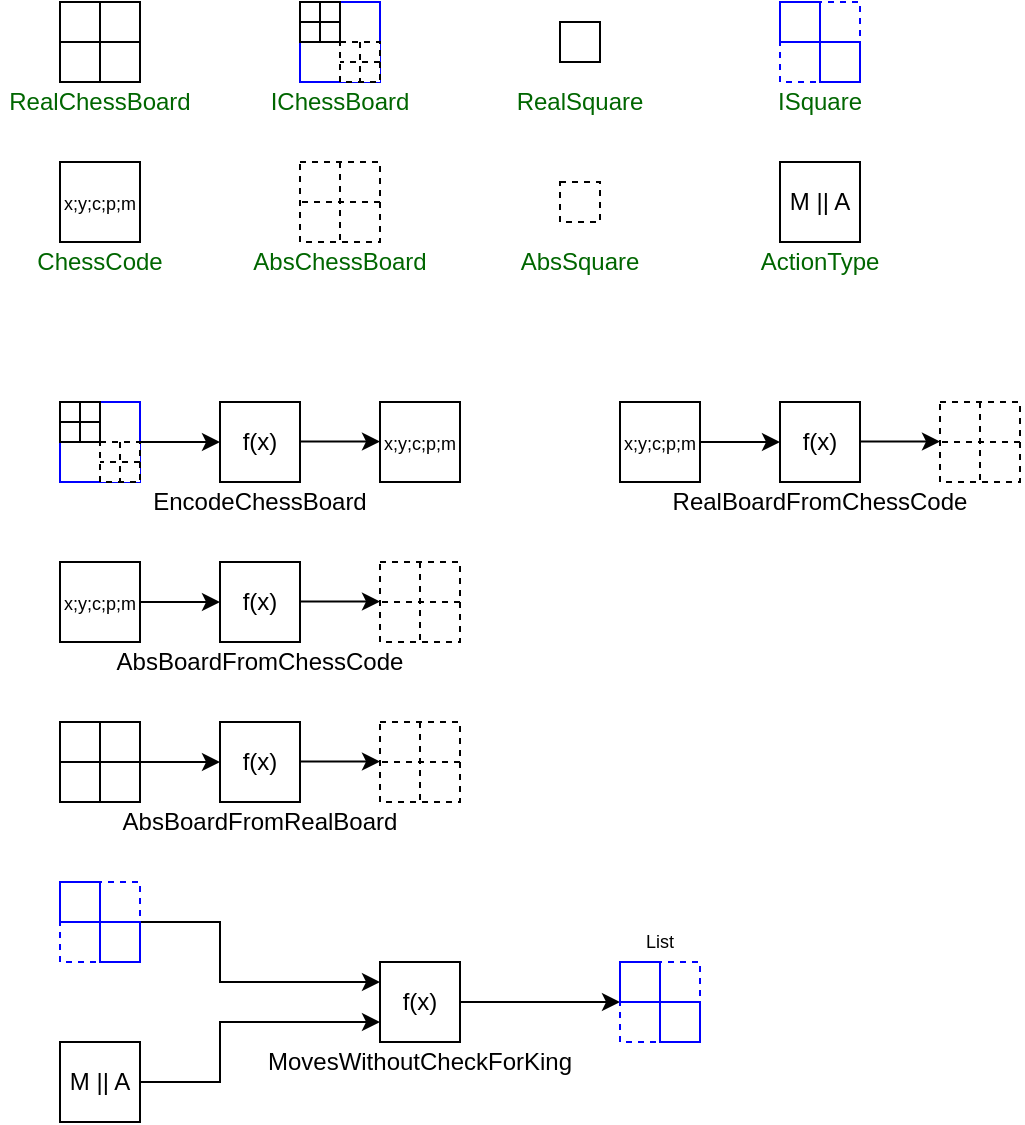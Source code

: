 <mxfile version="15.5.9" type="device"><diagram name="Page-1" id="42789a77-a242-8287-6e28-9cd8cfd52e62"><mxGraphModel dx="813" dy="435" grid="1" gridSize="10" guides="1" tooltips="1" connect="1" arrows="1" fold="1" page="1" pageScale="1" pageWidth="1100" pageHeight="850" background="none" math="0" shadow="0"><root><mxCell id="0"/><mxCell id="1" parent="0"/><mxCell id="XnDeoEIbJr2QDZGbCMXA-2" value="f(x)" style="rounded=0;whiteSpace=wrap;html=1;" vertex="1" parent="1"><mxGeometry x="120" y="200" width="40" height="40" as="geometry"/></mxCell><mxCell id="XnDeoEIbJr2QDZGbCMXA-3" value="EncodeChessBoard" style="text;html=1;strokeColor=none;fillColor=none;align=center;verticalAlign=middle;whiteSpace=wrap;rounded=0;" vertex="1" parent="1"><mxGeometry x="80" y="240" width="120" height="20" as="geometry"/></mxCell><mxCell id="XnDeoEIbJr2QDZGbCMXA-4" value="" style="endArrow=classic;html=1;rounded=0;entryX=0;entryY=0.5;entryDx=0;entryDy=0;" edge="1" parent="1" target="XnDeoEIbJr2QDZGbCMXA-2"><mxGeometry width="50" height="50" relative="1" as="geometry"><mxPoint x="80" y="220" as="sourcePoint"/><mxPoint x="270" y="270" as="targetPoint"/></mxGeometry></mxCell><mxCell id="XnDeoEIbJr2QDZGbCMXA-6" value="" style="endArrow=classic;html=1;rounded=0;entryX=0;entryY=0.5;entryDx=0;entryDy=0;" edge="1" parent="1"><mxGeometry width="50" height="50" relative="1" as="geometry"><mxPoint x="160" y="219.76" as="sourcePoint"/><mxPoint x="200" y="219.76" as="targetPoint"/></mxGeometry></mxCell><mxCell id="XnDeoEIbJr2QDZGbCMXA-7" value="&lt;font color=&quot;#006600&quot;&gt;IChessBoard&lt;/font&gt;" style="text;html=1;strokeColor=none;fillColor=none;align=center;verticalAlign=middle;whiteSpace=wrap;rounded=0;" vertex="1" parent="1"><mxGeometry x="145" y="40" width="70" height="20" as="geometry"/></mxCell><mxCell id="XnDeoEIbJr2QDZGbCMXA-8" value="&lt;font color=&quot;#006600&quot;&gt;ChessCode&lt;/font&gt;" style="text;html=1;strokeColor=none;fillColor=none;align=center;verticalAlign=middle;whiteSpace=wrap;rounded=0;" vertex="1" parent="1"><mxGeometry x="30" y="120" width="60" height="20" as="geometry"/></mxCell><mxCell id="XnDeoEIbJr2QDZGbCMXA-9" value="f(x)" style="rounded=0;whiteSpace=wrap;html=1;" vertex="1" parent="1"><mxGeometry x="120" y="280" width="40" height="40" as="geometry"/></mxCell><mxCell id="XnDeoEIbJr2QDZGbCMXA-10" value="AbsBoardFromChessCode" style="text;html=1;strokeColor=none;fillColor=none;align=center;verticalAlign=middle;whiteSpace=wrap;rounded=0;" vertex="1" parent="1"><mxGeometry x="60" y="320" width="160" height="20" as="geometry"/></mxCell><mxCell id="XnDeoEIbJr2QDZGbCMXA-11" value="" style="endArrow=classic;html=1;rounded=0;entryX=0;entryY=0.5;entryDx=0;entryDy=0;" edge="1" parent="1" target="XnDeoEIbJr2QDZGbCMXA-9"><mxGeometry width="50" height="50" relative="1" as="geometry"><mxPoint x="80" y="300" as="sourcePoint"/><mxPoint x="270" y="350" as="targetPoint"/></mxGeometry></mxCell><mxCell id="XnDeoEIbJr2QDZGbCMXA-12" value="" style="endArrow=classic;html=1;rounded=0;entryX=0;entryY=0.5;entryDx=0;entryDy=0;" edge="1" parent="1"><mxGeometry width="50" height="50" relative="1" as="geometry"><mxPoint x="160" y="299.76" as="sourcePoint"/><mxPoint x="200.0" y="299.76" as="targetPoint"/></mxGeometry></mxCell><mxCell id="XnDeoEIbJr2QDZGbCMXA-14" value="&lt;span style=&quot;color: rgb(0 , 102 , 0)&quot;&gt;AbsChessBoard&lt;/span&gt;" style="text;html=1;strokeColor=none;fillColor=none;align=center;verticalAlign=middle;whiteSpace=wrap;rounded=0;" vertex="1" parent="1"><mxGeometry x="135" y="120" width="90" height="20" as="geometry"/></mxCell><mxCell id="XnDeoEIbJr2QDZGbCMXA-15" value="f(x)" style="rounded=0;whiteSpace=wrap;html=1;" vertex="1" parent="1"><mxGeometry x="120" y="360" width="40" height="40" as="geometry"/></mxCell><mxCell id="XnDeoEIbJr2QDZGbCMXA-16" value="AbsBoardFromRealBoard" style="text;html=1;strokeColor=none;fillColor=none;align=center;verticalAlign=middle;whiteSpace=wrap;rounded=0;" vertex="1" parent="1"><mxGeometry x="60" y="400" width="160" height="20" as="geometry"/></mxCell><mxCell id="XnDeoEIbJr2QDZGbCMXA-17" value="" style="endArrow=classic;html=1;rounded=0;entryX=0;entryY=0.5;entryDx=0;entryDy=0;" edge="1" parent="1" target="XnDeoEIbJr2QDZGbCMXA-15"><mxGeometry width="50" height="50" relative="1" as="geometry"><mxPoint x="80" y="380" as="sourcePoint"/><mxPoint x="270" y="430" as="targetPoint"/></mxGeometry></mxCell><mxCell id="XnDeoEIbJr2QDZGbCMXA-18" value="" style="endArrow=classic;html=1;rounded=0;entryX=0;entryY=0.5;entryDx=0;entryDy=0;" edge="1" parent="1"><mxGeometry width="50" height="50" relative="1" as="geometry"><mxPoint x="160" y="379.76" as="sourcePoint"/><mxPoint x="200" y="379.76" as="targetPoint"/></mxGeometry></mxCell><mxCell id="XnDeoEIbJr2QDZGbCMXA-19" value="&lt;span style=&quot;color: rgb(0 , 102 , 0)&quot;&gt;RealChessBoard&lt;/span&gt;" style="text;html=1;strokeColor=none;fillColor=none;align=center;verticalAlign=middle;whiteSpace=wrap;rounded=0;" vertex="1" parent="1"><mxGeometry x="10" y="40" width="100" height="20" as="geometry"/></mxCell><mxCell id="XnDeoEIbJr2QDZGbCMXA-21" value="" style="rounded=0;whiteSpace=wrap;html=1;fontColor=#006600;" vertex="1" parent="1"><mxGeometry x="40" width="40" height="40" as="geometry"/></mxCell><mxCell id="XnDeoEIbJr2QDZGbCMXA-22" value="" style="endArrow=none;html=1;rounded=0;fontColor=#006600;entryX=0;entryY=0.5;entryDx=0;entryDy=0;exitX=1;exitY=0.5;exitDx=0;exitDy=0;" edge="1" parent="1" source="XnDeoEIbJr2QDZGbCMXA-21" target="XnDeoEIbJr2QDZGbCMXA-21"><mxGeometry width="50" height="50" relative="1" as="geometry"><mxPoint x="170" y="210" as="sourcePoint"/><mxPoint x="220" y="160" as="targetPoint"/></mxGeometry></mxCell><mxCell id="XnDeoEIbJr2QDZGbCMXA-23" value="" style="endArrow=none;html=1;rounded=0;fontColor=#006600;entryX=0.5;entryY=1;entryDx=0;entryDy=0;exitX=0.5;exitY=0;exitDx=0;exitDy=0;" edge="1" parent="1" source="XnDeoEIbJr2QDZGbCMXA-21" target="XnDeoEIbJr2QDZGbCMXA-21"><mxGeometry width="50" height="50" relative="1" as="geometry"><mxPoint x="-70" y="30" as="sourcePoint"/><mxPoint x="-110" y="30" as="targetPoint"/></mxGeometry></mxCell><mxCell id="XnDeoEIbJr2QDZGbCMXA-27" value="&lt;font style=&quot;font-size: 9px&quot; color=&quot;#000000&quot;&gt;x;y;c;p;m&lt;/font&gt;" style="rounded=0;whiteSpace=wrap;html=1;fontColor=#006600;" vertex="1" parent="1"><mxGeometry x="40" y="80" width="40" height="40" as="geometry"/></mxCell><mxCell id="XnDeoEIbJr2QDZGbCMXA-35" value="" style="group" vertex="1" connectable="0" parent="1"><mxGeometry x="160" width="40" height="40" as="geometry"/></mxCell><mxCell id="XnDeoEIbJr2QDZGbCMXA-28" value="" style="rounded=0;whiteSpace=wrap;html=1;fontColor=#006600;strokeColor=#0000FF;" vertex="1" parent="XnDeoEIbJr2QDZGbCMXA-35"><mxGeometry width="40" height="40" as="geometry"/></mxCell><mxCell id="XnDeoEIbJr2QDZGbCMXA-29" value="" style="rounded=0;whiteSpace=wrap;html=1;fontColor=#006600;" vertex="1" parent="XnDeoEIbJr2QDZGbCMXA-35"><mxGeometry width="20" height="20" as="geometry"/></mxCell><mxCell id="XnDeoEIbJr2QDZGbCMXA-30" value="" style="endArrow=none;html=1;rounded=0;fontColor=#006600;entryX=0;entryY=0.5;entryDx=0;entryDy=0;exitX=1;exitY=0.5;exitDx=0;exitDy=0;" edge="1" parent="XnDeoEIbJr2QDZGbCMXA-35" source="XnDeoEIbJr2QDZGbCMXA-29" target="XnDeoEIbJr2QDZGbCMXA-29"><mxGeometry width="50" height="50" relative="1" as="geometry"><mxPoint x="290" y="210" as="sourcePoint"/><mxPoint x="340" y="160" as="targetPoint"/></mxGeometry></mxCell><mxCell id="XnDeoEIbJr2QDZGbCMXA-31" value="" style="endArrow=none;html=1;rounded=0;fontColor=#006600;entryX=0.5;entryY=1;entryDx=0;entryDy=0;exitX=0.5;exitY=0;exitDx=0;exitDy=0;" edge="1" parent="XnDeoEIbJr2QDZGbCMXA-35" source="XnDeoEIbJr2QDZGbCMXA-29" target="XnDeoEIbJr2QDZGbCMXA-29"><mxGeometry width="50" height="50" relative="1" as="geometry"><mxPoint x="50" y="30" as="sourcePoint"/><mxPoint x="10" y="30" as="targetPoint"/></mxGeometry></mxCell><mxCell id="XnDeoEIbJr2QDZGbCMXA-32" value="" style="rounded=0;whiteSpace=wrap;html=1;fontColor=#006600;dashed=1;" vertex="1" parent="XnDeoEIbJr2QDZGbCMXA-35"><mxGeometry x="20" y="20" width="20" height="20" as="geometry"/></mxCell><mxCell id="XnDeoEIbJr2QDZGbCMXA-33" value="" style="endArrow=none;html=1;rounded=0;fontColor=#006600;entryX=0;entryY=0.5;entryDx=0;entryDy=0;exitX=1;exitY=0.5;exitDx=0;exitDy=0;dashed=1;" edge="1" parent="XnDeoEIbJr2QDZGbCMXA-35" source="XnDeoEIbJr2QDZGbCMXA-32" target="XnDeoEIbJr2QDZGbCMXA-32"><mxGeometry width="50" height="50" relative="1" as="geometry"><mxPoint x="310" y="230" as="sourcePoint"/><mxPoint x="360" y="180" as="targetPoint"/></mxGeometry></mxCell><mxCell id="XnDeoEIbJr2QDZGbCMXA-34" value="" style="endArrow=none;html=1;rounded=0;fontColor=#006600;entryX=0.5;entryY=1;entryDx=0;entryDy=0;exitX=0.5;exitY=0;exitDx=0;exitDy=0;dashed=1;" edge="1" parent="XnDeoEIbJr2QDZGbCMXA-35" source="XnDeoEIbJr2QDZGbCMXA-32" target="XnDeoEIbJr2QDZGbCMXA-32"><mxGeometry width="50" height="50" relative="1" as="geometry"><mxPoint x="70" y="50" as="sourcePoint"/><mxPoint x="30" y="50" as="targetPoint"/></mxGeometry></mxCell><mxCell id="XnDeoEIbJr2QDZGbCMXA-36" value="" style="group" vertex="1" connectable="0" parent="1"><mxGeometry x="40" y="200" width="40" height="40" as="geometry"/></mxCell><mxCell id="XnDeoEIbJr2QDZGbCMXA-37" value="" style="rounded=0;whiteSpace=wrap;html=1;fontColor=#006600;strokeColor=#0000FF;" vertex="1" parent="XnDeoEIbJr2QDZGbCMXA-36"><mxGeometry width="40" height="40" as="geometry"/></mxCell><mxCell id="XnDeoEIbJr2QDZGbCMXA-38" value="" style="rounded=0;whiteSpace=wrap;html=1;fontColor=#006600;" vertex="1" parent="XnDeoEIbJr2QDZGbCMXA-36"><mxGeometry width="20" height="20" as="geometry"/></mxCell><mxCell id="XnDeoEIbJr2QDZGbCMXA-39" value="" style="endArrow=none;html=1;rounded=0;fontColor=#006600;entryX=0;entryY=0.5;entryDx=0;entryDy=0;exitX=1;exitY=0.5;exitDx=0;exitDy=0;" edge="1" parent="XnDeoEIbJr2QDZGbCMXA-36" source="XnDeoEIbJr2QDZGbCMXA-38" target="XnDeoEIbJr2QDZGbCMXA-38"><mxGeometry width="50" height="50" relative="1" as="geometry"><mxPoint x="290" y="210" as="sourcePoint"/><mxPoint x="340" y="160" as="targetPoint"/></mxGeometry></mxCell><mxCell id="XnDeoEIbJr2QDZGbCMXA-40" value="" style="endArrow=none;html=1;rounded=0;fontColor=#006600;entryX=0.5;entryY=1;entryDx=0;entryDy=0;exitX=0.5;exitY=0;exitDx=0;exitDy=0;" edge="1" parent="XnDeoEIbJr2QDZGbCMXA-36" source="XnDeoEIbJr2QDZGbCMXA-38" target="XnDeoEIbJr2QDZGbCMXA-38"><mxGeometry width="50" height="50" relative="1" as="geometry"><mxPoint x="50" y="30" as="sourcePoint"/><mxPoint x="10" y="30" as="targetPoint"/></mxGeometry></mxCell><mxCell id="XnDeoEIbJr2QDZGbCMXA-41" value="" style="rounded=0;whiteSpace=wrap;html=1;fontColor=#006600;dashed=1;" vertex="1" parent="XnDeoEIbJr2QDZGbCMXA-36"><mxGeometry x="20" y="20" width="20" height="20" as="geometry"/></mxCell><mxCell id="XnDeoEIbJr2QDZGbCMXA-42" value="" style="endArrow=none;html=1;rounded=0;fontColor=#006600;entryX=0;entryY=0.5;entryDx=0;entryDy=0;exitX=1;exitY=0.5;exitDx=0;exitDy=0;dashed=1;" edge="1" parent="XnDeoEIbJr2QDZGbCMXA-36" source="XnDeoEIbJr2QDZGbCMXA-41" target="XnDeoEIbJr2QDZGbCMXA-41"><mxGeometry width="50" height="50" relative="1" as="geometry"><mxPoint x="310" y="230" as="sourcePoint"/><mxPoint x="360" y="180" as="targetPoint"/></mxGeometry></mxCell><mxCell id="XnDeoEIbJr2QDZGbCMXA-43" value="" style="endArrow=none;html=1;rounded=0;fontColor=#006600;entryX=0.5;entryY=1;entryDx=0;entryDy=0;exitX=0.5;exitY=0;exitDx=0;exitDy=0;dashed=1;" edge="1" parent="XnDeoEIbJr2QDZGbCMXA-36" source="XnDeoEIbJr2QDZGbCMXA-41" target="XnDeoEIbJr2QDZGbCMXA-41"><mxGeometry width="50" height="50" relative="1" as="geometry"><mxPoint x="70" y="50" as="sourcePoint"/><mxPoint x="30" y="50" as="targetPoint"/></mxGeometry></mxCell><mxCell id="XnDeoEIbJr2QDZGbCMXA-44" value="&lt;font style=&quot;font-size: 9px&quot; color=&quot;#000000&quot;&gt;x;y;c;p;m&lt;/font&gt;" style="rounded=0;whiteSpace=wrap;html=1;fontColor=#006600;" vertex="1" parent="1"><mxGeometry x="200" y="200" width="40" height="40" as="geometry"/></mxCell><mxCell id="XnDeoEIbJr2QDZGbCMXA-45" value="&lt;font style=&quot;font-size: 9px&quot; color=&quot;#000000&quot;&gt;x;y;c;p;m&lt;/font&gt;" style="rounded=0;whiteSpace=wrap;html=1;fontColor=#006600;" vertex="1" parent="1"><mxGeometry x="40" y="280" width="40" height="40" as="geometry"/></mxCell><mxCell id="XnDeoEIbJr2QDZGbCMXA-47" value="" style="group" vertex="1" connectable="0" parent="1"><mxGeometry x="160" y="80" width="40" height="40" as="geometry"/></mxCell><mxCell id="XnDeoEIbJr2QDZGbCMXA-24" value="" style="rounded=0;whiteSpace=wrap;html=1;fontColor=#006600;dashed=1;" vertex="1" parent="XnDeoEIbJr2QDZGbCMXA-47"><mxGeometry width="40" height="40" as="geometry"/></mxCell><mxCell id="XnDeoEIbJr2QDZGbCMXA-25" value="" style="endArrow=none;html=1;rounded=0;fontColor=#006600;entryX=0;entryY=0.5;entryDx=0;entryDy=0;exitX=1;exitY=0.5;exitDx=0;exitDy=0;dashed=1;" edge="1" parent="XnDeoEIbJr2QDZGbCMXA-47" source="XnDeoEIbJr2QDZGbCMXA-24" target="XnDeoEIbJr2QDZGbCMXA-24"><mxGeometry width="50" height="50" relative="1" as="geometry"><mxPoint x="100" y="130" as="sourcePoint"/><mxPoint x="150" y="80" as="targetPoint"/></mxGeometry></mxCell><mxCell id="XnDeoEIbJr2QDZGbCMXA-26" value="" style="endArrow=none;html=1;rounded=0;fontColor=#006600;entryX=0.5;entryY=1;entryDx=0;entryDy=0;exitX=0.5;exitY=0;exitDx=0;exitDy=0;dashed=1;" edge="1" parent="XnDeoEIbJr2QDZGbCMXA-47" source="XnDeoEIbJr2QDZGbCMXA-24" target="XnDeoEIbJr2QDZGbCMXA-24"><mxGeometry width="50" height="50" relative="1" as="geometry"><mxPoint x="-140" y="-50" as="sourcePoint"/><mxPoint x="-180" y="-50" as="targetPoint"/></mxGeometry></mxCell><mxCell id="XnDeoEIbJr2QDZGbCMXA-49" value="" style="group" vertex="1" connectable="0" parent="1"><mxGeometry x="200" y="280" width="40" height="40" as="geometry"/></mxCell><mxCell id="XnDeoEIbJr2QDZGbCMXA-50" value="" style="rounded=0;whiteSpace=wrap;html=1;fontColor=#006600;dashed=1;" vertex="1" parent="XnDeoEIbJr2QDZGbCMXA-49"><mxGeometry width="40" height="40" as="geometry"/></mxCell><mxCell id="XnDeoEIbJr2QDZGbCMXA-51" value="" style="endArrow=none;html=1;rounded=0;fontColor=#006600;entryX=0;entryY=0.5;entryDx=0;entryDy=0;exitX=1;exitY=0.5;exitDx=0;exitDy=0;dashed=1;" edge="1" parent="XnDeoEIbJr2QDZGbCMXA-49" source="XnDeoEIbJr2QDZGbCMXA-50" target="XnDeoEIbJr2QDZGbCMXA-50"><mxGeometry width="50" height="50" relative="1" as="geometry"><mxPoint x="100" y="130" as="sourcePoint"/><mxPoint x="150" y="80" as="targetPoint"/></mxGeometry></mxCell><mxCell id="XnDeoEIbJr2QDZGbCMXA-52" value="" style="endArrow=none;html=1;rounded=0;fontColor=#006600;entryX=0.5;entryY=1;entryDx=0;entryDy=0;exitX=0.5;exitY=0;exitDx=0;exitDy=0;dashed=1;" edge="1" parent="XnDeoEIbJr2QDZGbCMXA-49" source="XnDeoEIbJr2QDZGbCMXA-50" target="XnDeoEIbJr2QDZGbCMXA-50"><mxGeometry width="50" height="50" relative="1" as="geometry"><mxPoint x="-140" y="-50" as="sourcePoint"/><mxPoint x="-180" y="-50" as="targetPoint"/></mxGeometry></mxCell><mxCell id="XnDeoEIbJr2QDZGbCMXA-55" value="" style="rounded=0;whiteSpace=wrap;html=1;fontColor=#006600;" vertex="1" parent="1"><mxGeometry x="40" y="360" width="40" height="40" as="geometry"/></mxCell><mxCell id="XnDeoEIbJr2QDZGbCMXA-56" value="" style="endArrow=none;html=1;rounded=0;fontColor=#006600;entryX=0;entryY=0.5;entryDx=0;entryDy=0;exitX=1;exitY=0.5;exitDx=0;exitDy=0;" edge="1" parent="1" source="XnDeoEIbJr2QDZGbCMXA-55" target="XnDeoEIbJr2QDZGbCMXA-55"><mxGeometry width="50" height="50" relative="1" as="geometry"><mxPoint x="170" y="570" as="sourcePoint"/><mxPoint x="220" y="520" as="targetPoint"/></mxGeometry></mxCell><mxCell id="XnDeoEIbJr2QDZGbCMXA-57" value="" style="endArrow=none;html=1;rounded=0;fontColor=#006600;entryX=0.5;entryY=1;entryDx=0;entryDy=0;exitX=0.5;exitY=0;exitDx=0;exitDy=0;" edge="1" parent="1" source="XnDeoEIbJr2QDZGbCMXA-55" target="XnDeoEIbJr2QDZGbCMXA-55"><mxGeometry width="50" height="50" relative="1" as="geometry"><mxPoint x="-70" y="390" as="sourcePoint"/><mxPoint x="-110" y="390" as="targetPoint"/></mxGeometry></mxCell><mxCell id="XnDeoEIbJr2QDZGbCMXA-58" value="" style="group" vertex="1" connectable="0" parent="1"><mxGeometry x="200" y="360" width="40" height="40" as="geometry"/></mxCell><mxCell id="XnDeoEIbJr2QDZGbCMXA-59" value="" style="rounded=0;whiteSpace=wrap;html=1;fontColor=#006600;dashed=1;" vertex="1" parent="XnDeoEIbJr2QDZGbCMXA-58"><mxGeometry width="40" height="40" as="geometry"/></mxCell><mxCell id="XnDeoEIbJr2QDZGbCMXA-60" value="" style="endArrow=none;html=1;rounded=0;fontColor=#006600;entryX=0;entryY=0.5;entryDx=0;entryDy=0;exitX=1;exitY=0.5;exitDx=0;exitDy=0;dashed=1;" edge="1" parent="XnDeoEIbJr2QDZGbCMXA-58" source="XnDeoEIbJr2QDZGbCMXA-59" target="XnDeoEIbJr2QDZGbCMXA-59"><mxGeometry width="50" height="50" relative="1" as="geometry"><mxPoint x="100" y="130" as="sourcePoint"/><mxPoint x="150" y="80" as="targetPoint"/></mxGeometry></mxCell><mxCell id="XnDeoEIbJr2QDZGbCMXA-61" value="" style="endArrow=none;html=1;rounded=0;fontColor=#006600;entryX=0.5;entryY=1;entryDx=0;entryDy=0;exitX=0.5;exitY=0;exitDx=0;exitDy=0;dashed=1;" edge="1" parent="XnDeoEIbJr2QDZGbCMXA-58" source="XnDeoEIbJr2QDZGbCMXA-59" target="XnDeoEIbJr2QDZGbCMXA-59"><mxGeometry width="50" height="50" relative="1" as="geometry"><mxPoint x="-140" y="-50" as="sourcePoint"/><mxPoint x="-180" y="-50" as="targetPoint"/></mxGeometry></mxCell><mxCell id="XnDeoEIbJr2QDZGbCMXA-63" value="" style="rounded=0;whiteSpace=wrap;html=1;fontColor=#006600;" vertex="1" parent="1"><mxGeometry x="290" y="10" width="20" height="20" as="geometry"/></mxCell><mxCell id="XnDeoEIbJr2QDZGbCMXA-64" value="&lt;span style=&quot;color: rgb(0 , 102 , 0)&quot;&gt;RealSquare&lt;/span&gt;" style="text;html=1;strokeColor=none;fillColor=none;align=center;verticalAlign=middle;whiteSpace=wrap;rounded=0;" vertex="1" parent="1"><mxGeometry x="250" y="40" width="100" height="20" as="geometry"/></mxCell><mxCell id="XnDeoEIbJr2QDZGbCMXA-65" value="" style="rounded=0;whiteSpace=wrap;html=1;fontColor=#006600;dashed=1;" vertex="1" parent="1"><mxGeometry x="290" y="90" width="20" height="20" as="geometry"/></mxCell><mxCell id="XnDeoEIbJr2QDZGbCMXA-66" value="&lt;span style=&quot;color: rgb(0 , 102 , 0)&quot;&gt;AbsSquare&lt;/span&gt;" style="text;html=1;strokeColor=none;fillColor=none;align=center;verticalAlign=middle;whiteSpace=wrap;rounded=0;" vertex="1" parent="1"><mxGeometry x="250" y="120" width="100" height="20" as="geometry"/></mxCell><mxCell id="XnDeoEIbJr2QDZGbCMXA-68" value="" style="rounded=0;whiteSpace=wrap;html=1;fontColor=#006600;strokeColor=#0000FF;dashed=1;" vertex="1" parent="1"><mxGeometry x="400" width="40" height="40" as="geometry"/></mxCell><mxCell id="XnDeoEIbJr2QDZGbCMXA-78" value="" style="rounded=0;whiteSpace=wrap;html=1;fontColor=#006600;strokeColor=#0000FF;" vertex="1" parent="1"><mxGeometry x="420" y="20" width="20" height="20" as="geometry"/></mxCell><mxCell id="XnDeoEIbJr2QDZGbCMXA-79" value="" style="rounded=0;whiteSpace=wrap;html=1;fontColor=#006600;strokeColor=#0000FF;" vertex="1" parent="1"><mxGeometry x="400" width="20" height="20" as="geometry"/></mxCell><mxCell id="XnDeoEIbJr2QDZGbCMXA-80" value="&lt;span style=&quot;color: rgb(0 , 102 , 0)&quot;&gt;ISquare&lt;/span&gt;" style="text;html=1;strokeColor=none;fillColor=none;align=center;verticalAlign=middle;whiteSpace=wrap;rounded=0;" vertex="1" parent="1"><mxGeometry x="370" y="40" width="100" height="20" as="geometry"/></mxCell><mxCell id="XnDeoEIbJr2QDZGbCMXA-81" value="&lt;font color=&quot;#000000&quot;&gt;M || A&lt;/font&gt;" style="rounded=0;whiteSpace=wrap;html=1;fontColor=#006600;" vertex="1" parent="1"><mxGeometry x="400" y="80" width="40" height="40" as="geometry"/></mxCell><mxCell id="XnDeoEIbJr2QDZGbCMXA-82" value="&lt;span style=&quot;color: rgb(0 , 102 , 0)&quot;&gt;ActionType&lt;/span&gt;" style="text;html=1;strokeColor=none;fillColor=none;align=center;verticalAlign=middle;whiteSpace=wrap;rounded=0;" vertex="1" parent="1"><mxGeometry x="370" y="120" width="100" height="20" as="geometry"/></mxCell><mxCell id="XnDeoEIbJr2QDZGbCMXA-83" value="f(x)" style="rounded=0;whiteSpace=wrap;html=1;" vertex="1" parent="1"><mxGeometry x="200" y="480" width="40" height="40" as="geometry"/></mxCell><mxCell id="XnDeoEIbJr2QDZGbCMXA-84" value="MovesWithoutCheckForKing" style="text;html=1;strokeColor=none;fillColor=none;align=center;verticalAlign=middle;whiteSpace=wrap;rounded=0;" vertex="1" parent="1"><mxGeometry x="140" y="520" width="160" height="20" as="geometry"/></mxCell><mxCell id="XnDeoEIbJr2QDZGbCMXA-85" value="" style="endArrow=classic;html=1;rounded=0;entryX=0;entryY=0.25;entryDx=0;entryDy=0;exitX=1;exitY=0;exitDx=0;exitDy=0;" edge="1" parent="1" target="XnDeoEIbJr2QDZGbCMXA-83" source="XnDeoEIbJr2QDZGbCMXA-95"><mxGeometry width="50" height="50" relative="1" as="geometry"><mxPoint x="80" y="500.0" as="sourcePoint"/><mxPoint x="270" y="550" as="targetPoint"/><Array as="points"><mxPoint x="120" y="460"/><mxPoint x="120" y="490"/></Array></mxGeometry></mxCell><mxCell id="XnDeoEIbJr2QDZGbCMXA-86" value="" style="endArrow=classic;html=1;rounded=0;entryX=0;entryY=0.5;entryDx=0;entryDy=0;exitX=1;exitY=0.5;exitDx=0;exitDy=0;" edge="1" parent="1" source="XnDeoEIbJr2QDZGbCMXA-83"><mxGeometry width="50" height="50" relative="1" as="geometry"><mxPoint x="260" y="510" as="sourcePoint"/><mxPoint x="320" y="500" as="targetPoint"/></mxGeometry></mxCell><mxCell id="XnDeoEIbJr2QDZGbCMXA-94" value="" style="rounded=0;whiteSpace=wrap;html=1;fontColor=#006600;strokeColor=#0000FF;dashed=1;" vertex="1" parent="1"><mxGeometry x="40" y="440" width="40" height="40" as="geometry"/></mxCell><mxCell id="XnDeoEIbJr2QDZGbCMXA-95" value="" style="rounded=0;whiteSpace=wrap;html=1;fontColor=#006600;strokeColor=#0000FF;" vertex="1" parent="1"><mxGeometry x="60" y="460" width="20" height="20" as="geometry"/></mxCell><mxCell id="XnDeoEIbJr2QDZGbCMXA-96" value="" style="rounded=0;whiteSpace=wrap;html=1;fontColor=#006600;strokeColor=#0000FF;" vertex="1" parent="1"><mxGeometry x="40" y="440" width="20" height="20" as="geometry"/></mxCell><mxCell id="XnDeoEIbJr2QDZGbCMXA-97" value="&lt;font color=&quot;#000000&quot;&gt;M || A&lt;/font&gt;" style="rounded=0;whiteSpace=wrap;html=1;fontColor=#006600;" vertex="1" parent="1"><mxGeometry x="40" y="520" width="40" height="40" as="geometry"/></mxCell><mxCell id="XnDeoEIbJr2QDZGbCMXA-98" value="" style="endArrow=classic;html=1;rounded=0;entryX=0;entryY=0.75;entryDx=0;entryDy=0;exitX=1;exitY=0.5;exitDx=0;exitDy=0;" edge="1" parent="1" source="XnDeoEIbJr2QDZGbCMXA-97" target="XnDeoEIbJr2QDZGbCMXA-83"><mxGeometry width="50" height="50" relative="1" as="geometry"><mxPoint x="100" y="550" as="sourcePoint"/><mxPoint x="180" y="580" as="targetPoint"/><Array as="points"><mxPoint x="120" y="540"/><mxPoint x="120" y="510"/></Array></mxGeometry></mxCell><mxCell id="XnDeoEIbJr2QDZGbCMXA-99" value="" style="rounded=0;whiteSpace=wrap;html=1;fontColor=#006600;strokeColor=#0000FF;dashed=1;" vertex="1" parent="1"><mxGeometry x="320" y="480" width="40" height="40" as="geometry"/></mxCell><mxCell id="XnDeoEIbJr2QDZGbCMXA-100" value="" style="rounded=0;whiteSpace=wrap;html=1;fontColor=#006600;strokeColor=#0000FF;" vertex="1" parent="1"><mxGeometry x="340" y="500" width="20" height="20" as="geometry"/></mxCell><mxCell id="XnDeoEIbJr2QDZGbCMXA-101" value="" style="rounded=0;whiteSpace=wrap;html=1;fontColor=#006600;strokeColor=#0000FF;" vertex="1" parent="1"><mxGeometry x="320" y="480" width="20" height="20" as="geometry"/></mxCell><mxCell id="XnDeoEIbJr2QDZGbCMXA-103" value="List" style="text;html=1;strokeColor=none;fillColor=none;align=center;verticalAlign=middle;whiteSpace=wrap;rounded=0;dashed=1;fontSize=9;fontColor=#000000;" vertex="1" parent="1"><mxGeometry x="320" y="460" width="40" height="20" as="geometry"/></mxCell><mxCell id="XnDeoEIbJr2QDZGbCMXA-104" value="f(x)" style="rounded=0;whiteSpace=wrap;html=1;" vertex="1" parent="1"><mxGeometry x="400" y="200" width="40" height="40" as="geometry"/></mxCell><mxCell id="XnDeoEIbJr2QDZGbCMXA-105" value="RealBoardFromChessCode" style="text;html=1;strokeColor=none;fillColor=none;align=center;verticalAlign=middle;whiteSpace=wrap;rounded=0;" vertex="1" parent="1"><mxGeometry x="340" y="240" width="160" height="20" as="geometry"/></mxCell><mxCell id="XnDeoEIbJr2QDZGbCMXA-106" value="" style="endArrow=classic;html=1;rounded=0;entryX=0;entryY=0.5;entryDx=0;entryDy=0;" edge="1" parent="1" target="XnDeoEIbJr2QDZGbCMXA-104"><mxGeometry width="50" height="50" relative="1" as="geometry"><mxPoint x="360" y="220" as="sourcePoint"/><mxPoint x="550" y="270" as="targetPoint"/></mxGeometry></mxCell><mxCell id="XnDeoEIbJr2QDZGbCMXA-107" value="" style="endArrow=classic;html=1;rounded=0;entryX=0;entryY=0.5;entryDx=0;entryDy=0;" edge="1" parent="1"><mxGeometry width="50" height="50" relative="1" as="geometry"><mxPoint x="440" y="219.76" as="sourcePoint"/><mxPoint x="480" y="219.76" as="targetPoint"/></mxGeometry></mxCell><mxCell id="XnDeoEIbJr2QDZGbCMXA-108" value="&lt;font style=&quot;font-size: 9px&quot; color=&quot;#000000&quot;&gt;x;y;c;p;m&lt;/font&gt;" style="rounded=0;whiteSpace=wrap;html=1;fontColor=#006600;" vertex="1" parent="1"><mxGeometry x="320" y="200" width="40" height="40" as="geometry"/></mxCell><mxCell id="XnDeoEIbJr2QDZGbCMXA-109" value="" style="group" vertex="1" connectable="0" parent="1"><mxGeometry x="480" y="200" width="40" height="40" as="geometry"/></mxCell><mxCell id="XnDeoEIbJr2QDZGbCMXA-110" value="" style="rounded=0;whiteSpace=wrap;html=1;fontColor=#006600;dashed=1;" vertex="1" parent="XnDeoEIbJr2QDZGbCMXA-109"><mxGeometry width="40" height="40" as="geometry"/></mxCell><mxCell id="XnDeoEIbJr2QDZGbCMXA-111" value="" style="endArrow=none;html=1;rounded=0;fontColor=#006600;entryX=0;entryY=0.5;entryDx=0;entryDy=0;exitX=1;exitY=0.5;exitDx=0;exitDy=0;dashed=1;" edge="1" parent="XnDeoEIbJr2QDZGbCMXA-109" source="XnDeoEIbJr2QDZGbCMXA-110" target="XnDeoEIbJr2QDZGbCMXA-110"><mxGeometry width="50" height="50" relative="1" as="geometry"><mxPoint x="100" y="130" as="sourcePoint"/><mxPoint x="150" y="80" as="targetPoint"/></mxGeometry></mxCell><mxCell id="XnDeoEIbJr2QDZGbCMXA-112" value="" style="endArrow=none;html=1;rounded=0;fontColor=#006600;entryX=0.5;entryY=1;entryDx=0;entryDy=0;exitX=0.5;exitY=0;exitDx=0;exitDy=0;dashed=1;" edge="1" parent="XnDeoEIbJr2QDZGbCMXA-109" source="XnDeoEIbJr2QDZGbCMXA-110" target="XnDeoEIbJr2QDZGbCMXA-110"><mxGeometry width="50" height="50" relative="1" as="geometry"><mxPoint x="-140" y="-50" as="sourcePoint"/><mxPoint x="-180" y="-50" as="targetPoint"/></mxGeometry></mxCell></root></mxGraphModel></diagram></mxfile>